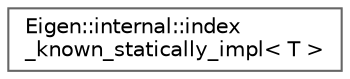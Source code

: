 digraph "类继承关系图"
{
 // LATEX_PDF_SIZE
  bgcolor="transparent";
  edge [fontname=Helvetica,fontsize=10,labelfontname=Helvetica,labelfontsize=10];
  node [fontname=Helvetica,fontsize=10,shape=box,height=0.2,width=0.4];
  rankdir="LR";
  Node0 [id="Node000000",label="Eigen::internal::index\l_known_statically_impl\< T \>",height=0.2,width=0.4,color="grey40", fillcolor="white", style="filled",URL="$struct_eigen_1_1internal_1_1index__known__statically__impl.html",tooltip=" "];
}
